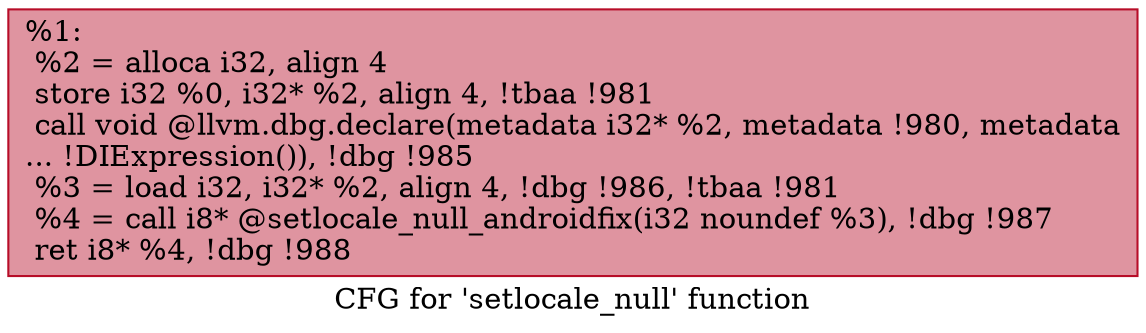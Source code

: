 digraph "CFG for 'setlocale_null' function" {
	label="CFG for 'setlocale_null' function";

	Node0x267f050 [shape=record,color="#b70d28ff", style=filled, fillcolor="#b70d2870",label="{%1:\l  %2 = alloca i32, align 4\l  store i32 %0, i32* %2, align 4, !tbaa !981\l  call void @llvm.dbg.declare(metadata i32* %2, metadata !980, metadata\l... !DIExpression()), !dbg !985\l  %3 = load i32, i32* %2, align 4, !dbg !986, !tbaa !981\l  %4 = call i8* @setlocale_null_androidfix(i32 noundef %3), !dbg !987\l  ret i8* %4, !dbg !988\l}"];
}
